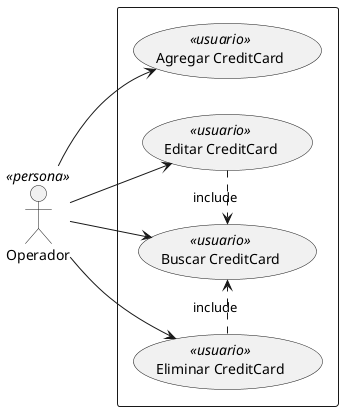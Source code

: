 @startuml
	left to right direction
	skinparam packageStyle rectangle
	Operador <<persona>> as Actor
	rectangle {
		(Agregar CreditCard) as CreateUC <<usuario>>
		(Editar CreditCard) as EditUC <<usuario>>
		(Buscar CreditCard) as SearchUC <<usuario>>
		(Eliminar CreditCard) as DeleteUC <<usuario>>
		Actor -> CreateUC
		Actor -> EditUC
		Actor -> SearchUC
		Actor --> DeleteUC
		EditUC .> SearchUC : include
		DeleteUC .> SearchUC : include
	}
@enduml
